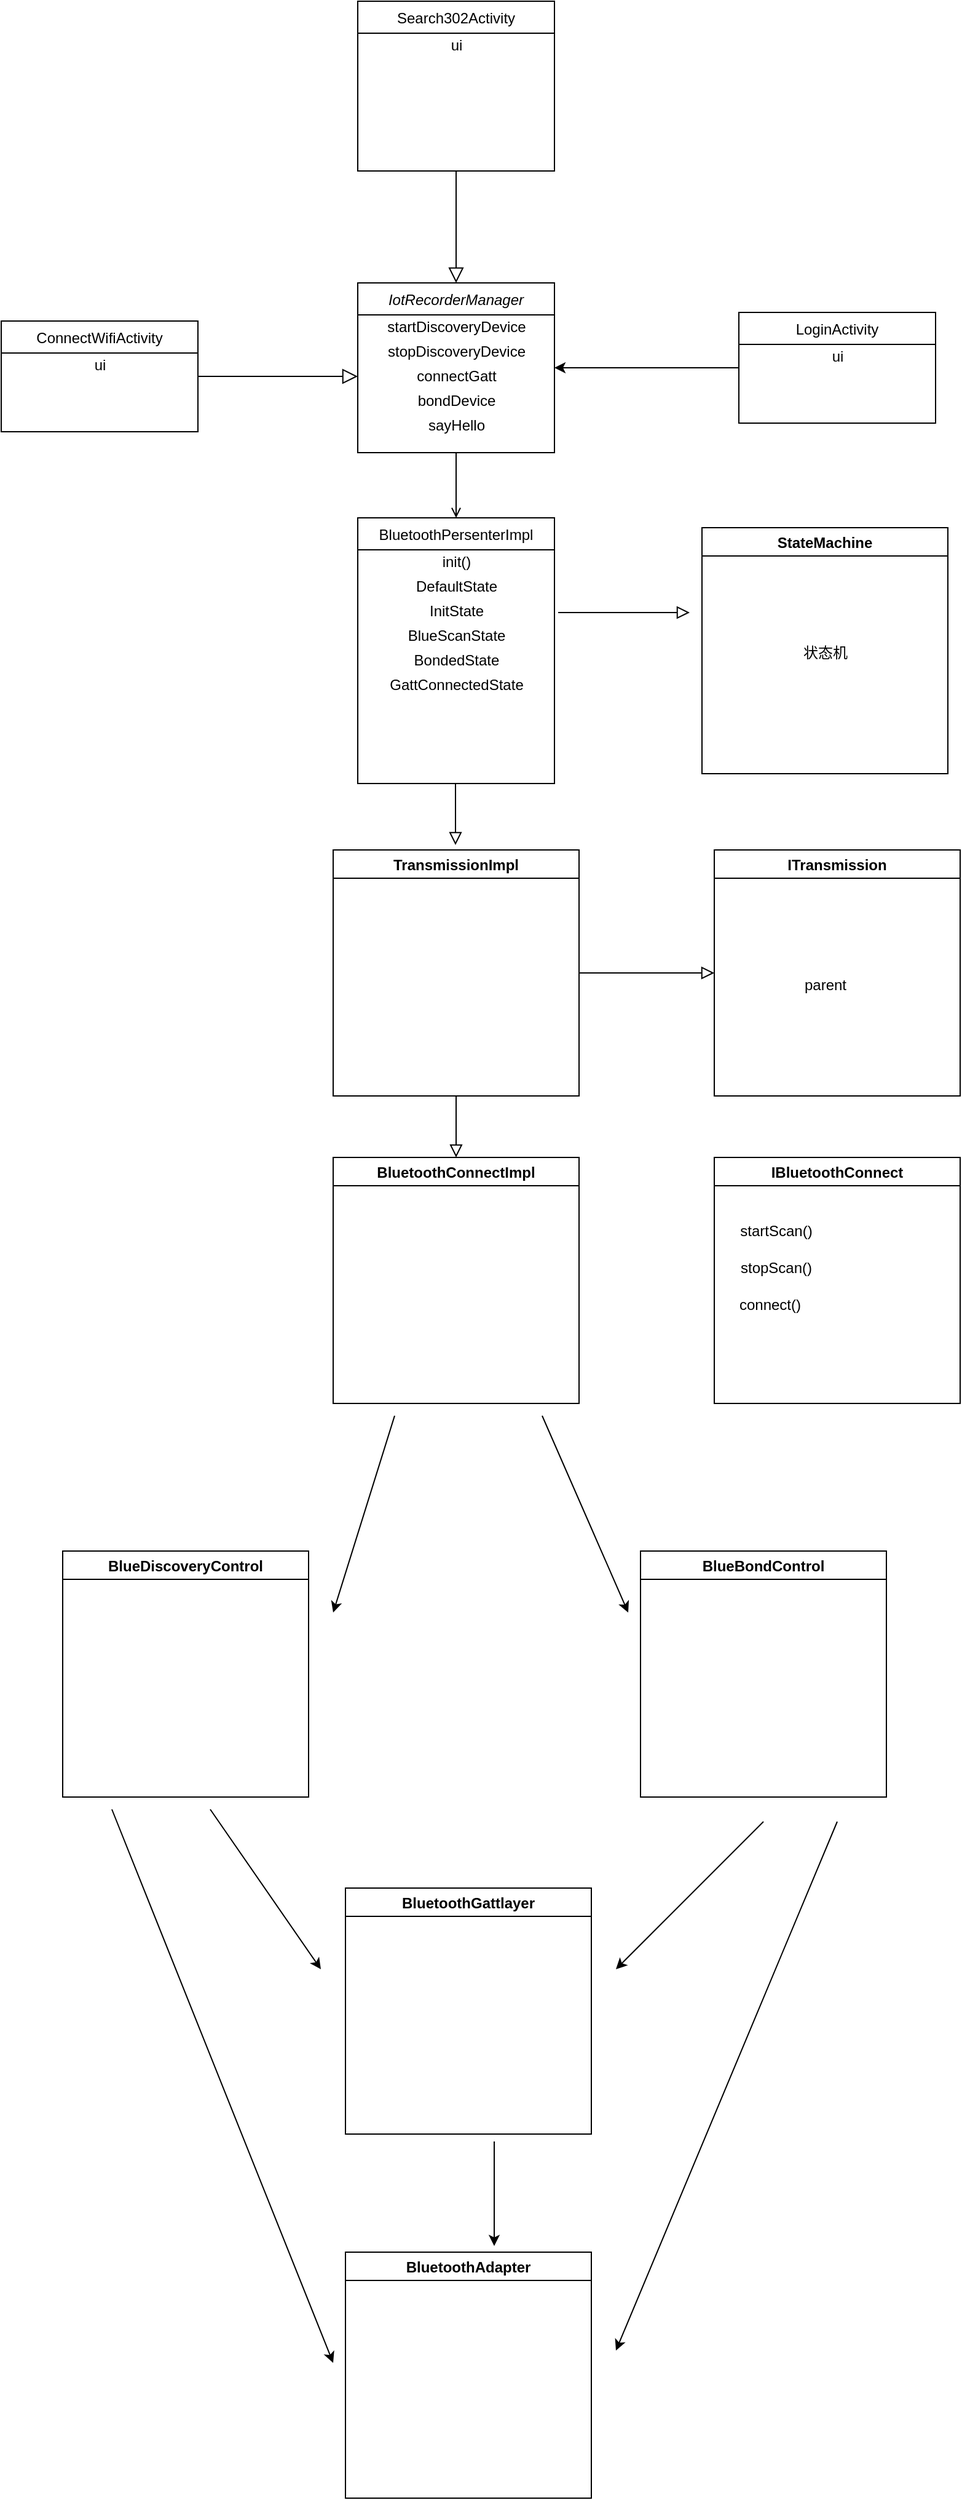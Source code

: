 <mxfile version="17.4.4" type="github">
  <diagram id="C5RBs43oDa-KdzZeNtuy" name="Page-1">
    <mxGraphModel dx="1355" dy="793" grid="1" gridSize="10" guides="1" tooltips="1" connect="1" arrows="1" fold="1" page="1" pageScale="1" pageWidth="827" pageHeight="1169" math="0" shadow="0">
      <root>
        <mxCell id="WIyWlLk6GJQsqaUBKTNV-0" />
        <mxCell id="WIyWlLk6GJQsqaUBKTNV-1" parent="WIyWlLk6GJQsqaUBKTNV-0" />
        <mxCell id="zkfFHV4jXpPFQw0GAbJ--0" value="IotRecorderManager" style="swimlane;fontStyle=2;align=center;verticalAlign=top;childLayout=stackLayout;horizontal=1;startSize=26;horizontalStack=0;resizeParent=1;resizeLast=0;collapsible=1;marginBottom=0;rounded=0;shadow=0;strokeWidth=1;" parent="WIyWlLk6GJQsqaUBKTNV-1" vertex="1">
          <mxGeometry x="300" y="249" width="160" height="138" as="geometry">
            <mxRectangle x="230" y="140" width="160" height="26" as="alternateBounds" />
          </mxGeometry>
        </mxCell>
        <mxCell id="m-oSOwoeXQowh2txLSbv-44" value="startDiscoveryDevice" style="text;html=1;align=center;verticalAlign=middle;resizable=0;points=[];autosize=1;strokeColor=none;fillColor=none;" vertex="1" parent="zkfFHV4jXpPFQw0GAbJ--0">
          <mxGeometry y="26" width="160" height="20" as="geometry" />
        </mxCell>
        <mxCell id="m-oSOwoeXQowh2txLSbv-45" value="stopDiscoveryDevice" style="text;html=1;align=center;verticalAlign=middle;resizable=0;points=[];autosize=1;strokeColor=none;fillColor=none;" vertex="1" parent="zkfFHV4jXpPFQw0GAbJ--0">
          <mxGeometry y="46" width="160" height="20" as="geometry" />
        </mxCell>
        <mxCell id="m-oSOwoeXQowh2txLSbv-46" value="connectGatt" style="text;html=1;align=center;verticalAlign=middle;resizable=0;points=[];autosize=1;strokeColor=none;fillColor=none;" vertex="1" parent="zkfFHV4jXpPFQw0GAbJ--0">
          <mxGeometry y="66" width="160" height="20" as="geometry" />
        </mxCell>
        <mxCell id="m-oSOwoeXQowh2txLSbv-48" value="bondDevice" style="text;html=1;align=center;verticalAlign=middle;resizable=0;points=[];autosize=1;strokeColor=none;fillColor=none;" vertex="1" parent="zkfFHV4jXpPFQw0GAbJ--0">
          <mxGeometry y="86" width="160" height="20" as="geometry" />
        </mxCell>
        <mxCell id="m-oSOwoeXQowh2txLSbv-47" value="sayHello" style="text;html=1;align=center;verticalAlign=middle;resizable=0;points=[];autosize=1;strokeColor=none;fillColor=none;" vertex="1" parent="zkfFHV4jXpPFQw0GAbJ--0">
          <mxGeometry y="106" width="160" height="20" as="geometry" />
        </mxCell>
        <mxCell id="zkfFHV4jXpPFQw0GAbJ--6" value="Search302Activity" style="swimlane;fontStyle=0;align=center;verticalAlign=top;childLayout=stackLayout;horizontal=1;startSize=26;horizontalStack=0;resizeParent=1;resizeLast=0;collapsible=1;marginBottom=0;rounded=0;shadow=0;strokeWidth=1;" parent="WIyWlLk6GJQsqaUBKTNV-1" vertex="1">
          <mxGeometry x="300" y="20" width="160" height="138" as="geometry">
            <mxRectangle x="130" y="380" width="160" height="26" as="alternateBounds" />
          </mxGeometry>
        </mxCell>
        <mxCell id="m-oSOwoeXQowh2txLSbv-49" value="ui" style="text;html=1;align=center;verticalAlign=middle;resizable=0;points=[];autosize=1;strokeColor=none;fillColor=none;" vertex="1" parent="zkfFHV4jXpPFQw0GAbJ--6">
          <mxGeometry y="26" width="160" height="20" as="geometry" />
        </mxCell>
        <mxCell id="zkfFHV4jXpPFQw0GAbJ--12" value="" style="endArrow=block;endSize=10;endFill=0;shadow=0;strokeWidth=1;rounded=0;edgeStyle=elbowEdgeStyle;elbow=vertical;" parent="WIyWlLk6GJQsqaUBKTNV-1" source="zkfFHV4jXpPFQw0GAbJ--6" target="zkfFHV4jXpPFQw0GAbJ--0" edge="1">
          <mxGeometry width="160" relative="1" as="geometry">
            <mxPoint x="200" y="203" as="sourcePoint" />
            <mxPoint x="200" y="203" as="targetPoint" />
          </mxGeometry>
        </mxCell>
        <mxCell id="zkfFHV4jXpPFQw0GAbJ--13" value="ConnectWifiActivity" style="swimlane;fontStyle=0;align=center;verticalAlign=top;childLayout=stackLayout;horizontal=1;startSize=26;horizontalStack=0;resizeParent=1;resizeLast=0;collapsible=1;marginBottom=0;rounded=0;shadow=0;strokeWidth=1;" parent="WIyWlLk6GJQsqaUBKTNV-1" vertex="1">
          <mxGeometry x="10" y="280" width="160" height="90" as="geometry">
            <mxRectangle x="340" y="380" width="170" height="26" as="alternateBounds" />
          </mxGeometry>
        </mxCell>
        <mxCell id="m-oSOwoeXQowh2txLSbv-50" value="ui" style="text;html=1;align=center;verticalAlign=middle;resizable=0;points=[];autosize=1;strokeColor=none;fillColor=none;" vertex="1" parent="zkfFHV4jXpPFQw0GAbJ--13">
          <mxGeometry y="26" width="160" height="20" as="geometry" />
        </mxCell>
        <mxCell id="zkfFHV4jXpPFQw0GAbJ--16" value="" style="endArrow=block;endSize=10;endFill=0;shadow=0;strokeWidth=1;rounded=0;edgeStyle=elbowEdgeStyle;elbow=vertical;" parent="WIyWlLk6GJQsqaUBKTNV-1" source="zkfFHV4jXpPFQw0GAbJ--13" target="zkfFHV4jXpPFQw0GAbJ--0" edge="1">
          <mxGeometry width="160" relative="1" as="geometry">
            <mxPoint x="210" y="373" as="sourcePoint" />
            <mxPoint x="310" y="271" as="targetPoint" />
          </mxGeometry>
        </mxCell>
        <mxCell id="zkfFHV4jXpPFQw0GAbJ--17" value="BluetoothPersenterImpl" style="swimlane;fontStyle=0;align=center;verticalAlign=top;childLayout=stackLayout;horizontal=1;startSize=26;horizontalStack=0;resizeParent=1;resizeLast=0;collapsible=1;marginBottom=0;rounded=0;shadow=0;strokeWidth=1;" parent="WIyWlLk6GJQsqaUBKTNV-1" vertex="1">
          <mxGeometry x="300" y="440" width="160" height="216" as="geometry">
            <mxRectangle x="550" y="140" width="160" height="26" as="alternateBounds" />
          </mxGeometry>
        </mxCell>
        <mxCell id="m-oSOwoeXQowh2txLSbv-54" value="init()" style="text;html=1;align=center;verticalAlign=middle;resizable=0;points=[];autosize=1;strokeColor=none;fillColor=none;" vertex="1" parent="zkfFHV4jXpPFQw0GAbJ--17">
          <mxGeometry y="26" width="160" height="20" as="geometry" />
        </mxCell>
        <mxCell id="m-oSOwoeXQowh2txLSbv-56" value="&lt;font style=&quot;font-size: 12px&quot; face=&quot;Helvetica&quot;&gt;&lt;span style=&quot;background-color: rgb(255 , 255 , 255) ; line-height: 1&quot;&gt;DefaultState&lt;/span&gt;&lt;/font&gt;" style="text;html=1;align=center;verticalAlign=middle;resizable=0;points=[];autosize=1;strokeColor=none;fillColor=none;fontSize=12;fontFamily=Helvetica;fontColor=#000000;" vertex="1" parent="zkfFHV4jXpPFQw0GAbJ--17">
          <mxGeometry y="46" width="160" height="20" as="geometry" />
        </mxCell>
        <mxCell id="m-oSOwoeXQowh2txLSbv-58" value="InitState" style="text;html=1;align=center;verticalAlign=middle;resizable=0;points=[];autosize=1;strokeColor=none;fillColor=none;fontSize=12;fontFamily=Helvetica;fontColor=#000000;" vertex="1" parent="zkfFHV4jXpPFQw0GAbJ--17">
          <mxGeometry y="66" width="160" height="20" as="geometry" />
        </mxCell>
        <mxCell id="m-oSOwoeXQowh2txLSbv-59" value="BlueScanState" style="text;html=1;align=center;verticalAlign=middle;resizable=0;points=[];autosize=1;strokeColor=none;fillColor=none;fontSize=12;fontFamily=Helvetica;fontColor=#000000;" vertex="1" parent="zkfFHV4jXpPFQw0GAbJ--17">
          <mxGeometry y="86" width="160" height="20" as="geometry" />
        </mxCell>
        <mxCell id="m-oSOwoeXQowh2txLSbv-60" value="BondedState" style="text;html=1;align=center;verticalAlign=middle;resizable=0;points=[];autosize=1;strokeColor=none;fillColor=none;fontSize=12;fontFamily=Helvetica;fontColor=#000000;" vertex="1" parent="zkfFHV4jXpPFQw0GAbJ--17">
          <mxGeometry y="106" width="160" height="20" as="geometry" />
        </mxCell>
        <mxCell id="m-oSOwoeXQowh2txLSbv-61" value="GattConnectedState" style="text;html=1;align=center;verticalAlign=middle;resizable=0;points=[];autosize=1;strokeColor=none;fillColor=none;fontSize=12;fontFamily=Helvetica;fontColor=#000000;" vertex="1" parent="zkfFHV4jXpPFQw0GAbJ--17">
          <mxGeometry y="126" width="160" height="20" as="geometry" />
        </mxCell>
        <mxCell id="zkfFHV4jXpPFQw0GAbJ--26" value="" style="endArrow=open;shadow=0;strokeWidth=1;rounded=0;endFill=1;edgeStyle=elbowEdgeStyle;elbow=vertical;" parent="WIyWlLk6GJQsqaUBKTNV-1" source="zkfFHV4jXpPFQw0GAbJ--0" target="zkfFHV4jXpPFQw0GAbJ--17" edge="1">
          <mxGeometry x="0.5" y="41" relative="1" as="geometry">
            <mxPoint x="380" y="192" as="sourcePoint" />
            <mxPoint x="540" y="192" as="targetPoint" />
            <mxPoint x="-40" y="32" as="offset" />
          </mxGeometry>
        </mxCell>
        <mxCell id="m-oSOwoeXQowh2txLSbv-4" value="LoginActivity" style="swimlane;fontStyle=0;align=center;verticalAlign=top;childLayout=stackLayout;horizontal=1;startSize=26;horizontalStack=0;resizeParent=1;resizeLast=0;collapsible=1;marginBottom=0;rounded=0;shadow=0;strokeWidth=1;" vertex="1" parent="WIyWlLk6GJQsqaUBKTNV-1">
          <mxGeometry x="610" y="273" width="160" height="90" as="geometry">
            <mxRectangle x="340" y="380" width="170" height="26" as="alternateBounds" />
          </mxGeometry>
        </mxCell>
        <mxCell id="m-oSOwoeXQowh2txLSbv-51" value="ui " style="text;html=1;align=center;verticalAlign=middle;resizable=0;points=[];autosize=1;strokeColor=none;fillColor=none;" vertex="1" parent="m-oSOwoeXQowh2txLSbv-4">
          <mxGeometry y="26" width="160" height="20" as="geometry" />
        </mxCell>
        <mxCell id="m-oSOwoeXQowh2txLSbv-10" value="" style="rounded=0;html=1;jettySize=auto;orthogonalLoop=1;fontSize=11;endArrow=block;endFill=0;endSize=8;strokeWidth=1;shadow=0;labelBackgroundColor=none;edgeStyle=orthogonalEdgeStyle;exitX=1.019;exitY=-0.038;exitDx=0;exitDy=0;exitPerimeter=0;" edge="1" parent="WIyWlLk6GJQsqaUBKTNV-1">
          <mxGeometry relative="1" as="geometry">
            <mxPoint x="463.04" y="517.012" as="sourcePoint" />
            <mxPoint x="570" y="517" as="targetPoint" />
            <Array as="points">
              <mxPoint x="540" y="517" />
            </Array>
          </mxGeometry>
        </mxCell>
        <mxCell id="m-oSOwoeXQowh2txLSbv-11" value="StateMachine" style="swimlane;" vertex="1" parent="WIyWlLk6GJQsqaUBKTNV-1">
          <mxGeometry x="580" y="448" width="200" height="200" as="geometry" />
        </mxCell>
        <mxCell id="m-oSOwoeXQowh2txLSbv-12" value="" style="rounded=0;html=1;jettySize=auto;orthogonalLoop=1;fontSize=11;endArrow=block;endFill=0;endSize=8;strokeWidth=1;shadow=0;labelBackgroundColor=none;edgeStyle=orthogonalEdgeStyle;" edge="1" parent="WIyWlLk6GJQsqaUBKTNV-1">
          <mxGeometry relative="1" as="geometry">
            <mxPoint x="379.5" y="656" as="sourcePoint" />
            <mxPoint x="379.5" y="706" as="targetPoint" />
            <Array as="points">
              <mxPoint x="379.5" y="686" />
              <mxPoint x="379.5" y="686" />
            </Array>
          </mxGeometry>
        </mxCell>
        <mxCell id="m-oSOwoeXQowh2txLSbv-13" value="TransmissionImpl" style="swimlane;" vertex="1" parent="WIyWlLk6GJQsqaUBKTNV-1">
          <mxGeometry x="280" y="710" width="200" height="200" as="geometry" />
        </mxCell>
        <mxCell id="m-oSOwoeXQowh2txLSbv-14" value="" style="rounded=0;html=1;jettySize=auto;orthogonalLoop=1;fontSize=11;endArrow=block;endFill=0;endSize=8;strokeWidth=1;shadow=0;labelBackgroundColor=none;edgeStyle=orthogonalEdgeStyle;exitX=1;exitY=0.5;exitDx=0;exitDy=0;" edge="1" parent="WIyWlLk6GJQsqaUBKTNV-1" source="m-oSOwoeXQowh2txLSbv-13">
          <mxGeometry relative="1" as="geometry">
            <mxPoint x="530" y="790" as="sourcePoint" />
            <mxPoint x="590" y="810" as="targetPoint" />
            <Array as="points">
              <mxPoint x="530" y="810" />
            </Array>
          </mxGeometry>
        </mxCell>
        <mxCell id="m-oSOwoeXQowh2txLSbv-15" value="ITransmission" style="swimlane;" vertex="1" parent="WIyWlLk6GJQsqaUBKTNV-1">
          <mxGeometry x="590" y="710" width="200" height="200" as="geometry" />
        </mxCell>
        <mxCell id="m-oSOwoeXQowh2txLSbv-16" value="" style="rounded=0;html=1;jettySize=auto;orthogonalLoop=1;fontSize=11;endArrow=block;endFill=0;endSize=8;strokeWidth=1;shadow=0;labelBackgroundColor=none;edgeStyle=orthogonalEdgeStyle;" edge="1" parent="WIyWlLk6GJQsqaUBKTNV-1">
          <mxGeometry relative="1" as="geometry">
            <mxPoint x="380" y="910" as="sourcePoint" />
            <mxPoint x="380" y="960" as="targetPoint" />
            <Array as="points">
              <mxPoint x="380" y="940" />
              <mxPoint x="380" y="940" />
            </Array>
          </mxGeometry>
        </mxCell>
        <mxCell id="m-oSOwoeXQowh2txLSbv-17" value="BluetoothConnectImpl" style="swimlane;" vertex="1" parent="WIyWlLk6GJQsqaUBKTNV-1">
          <mxGeometry x="280" y="960" width="200" height="200" as="geometry" />
        </mxCell>
        <mxCell id="m-oSOwoeXQowh2txLSbv-21" value="IBluetoothConnect" style="swimlane;startSize=23;" vertex="1" parent="WIyWlLk6GJQsqaUBKTNV-1">
          <mxGeometry x="590" y="960" width="200" height="200" as="geometry" />
        </mxCell>
        <mxCell id="m-oSOwoeXQowh2txLSbv-38" value="connect()" style="text;html=1;align=center;verticalAlign=middle;resizable=0;points=[];autosize=1;strokeColor=none;fillColor=none;" vertex="1" parent="m-oSOwoeXQowh2txLSbv-21">
          <mxGeometry x="10" y="110" width="70" height="20" as="geometry" />
        </mxCell>
        <mxCell id="m-oSOwoeXQowh2txLSbv-36" value="startScan()" style="text;html=1;align=center;verticalAlign=middle;resizable=0;points=[];autosize=1;strokeColor=none;fillColor=none;" vertex="1" parent="m-oSOwoeXQowh2txLSbv-21">
          <mxGeometry x="10" y="50" width="80" height="20" as="geometry" />
        </mxCell>
        <mxCell id="m-oSOwoeXQowh2txLSbv-23" value="BlueDiscoveryControl" style="swimlane;startSize=23;" vertex="1" parent="WIyWlLk6GJQsqaUBKTNV-1">
          <mxGeometry x="60" y="1280" width="200" height="200" as="geometry" />
        </mxCell>
        <mxCell id="m-oSOwoeXQowh2txLSbv-24" value="BlueBondControl" style="swimlane;" vertex="1" parent="WIyWlLk6GJQsqaUBKTNV-1">
          <mxGeometry x="530" y="1280" width="200" height="200" as="geometry" />
        </mxCell>
        <mxCell id="m-oSOwoeXQowh2txLSbv-25" value="BluetoothGattlayer" style="swimlane;" vertex="1" parent="WIyWlLk6GJQsqaUBKTNV-1">
          <mxGeometry x="290" y="1554" width="200" height="200" as="geometry" />
        </mxCell>
        <mxCell id="m-oSOwoeXQowh2txLSbv-26" value="BluetoothAdapter" style="swimlane;" vertex="1" parent="WIyWlLk6GJQsqaUBKTNV-1">
          <mxGeometry x="290" y="1850" width="200" height="200" as="geometry" />
        </mxCell>
        <mxCell id="m-oSOwoeXQowh2txLSbv-27" value="" style="endArrow=classic;html=1;rounded=0;" edge="1" parent="WIyWlLk6GJQsqaUBKTNV-1">
          <mxGeometry width="50" height="50" relative="1" as="geometry">
            <mxPoint x="450" y="1170" as="sourcePoint" />
            <mxPoint x="520" y="1330" as="targetPoint" />
          </mxGeometry>
        </mxCell>
        <mxCell id="m-oSOwoeXQowh2txLSbv-28" value="" style="endArrow=classic;html=1;rounded=0;" edge="1" parent="WIyWlLk6GJQsqaUBKTNV-1">
          <mxGeometry width="50" height="50" relative="1" as="geometry">
            <mxPoint x="330" y="1170" as="sourcePoint" />
            <mxPoint x="280" y="1330" as="targetPoint" />
          </mxGeometry>
        </mxCell>
        <mxCell id="m-oSOwoeXQowh2txLSbv-29" value="" style="endArrow=classic;html=1;rounded=0;" edge="1" parent="WIyWlLk6GJQsqaUBKTNV-1">
          <mxGeometry width="50" height="50" relative="1" as="geometry">
            <mxPoint x="180" y="1490" as="sourcePoint" />
            <mxPoint x="270" y="1620" as="targetPoint" />
          </mxGeometry>
        </mxCell>
        <mxCell id="m-oSOwoeXQowh2txLSbv-30" value="" style="endArrow=classic;html=1;rounded=0;" edge="1" parent="WIyWlLk6GJQsqaUBKTNV-1">
          <mxGeometry width="50" height="50" relative="1" as="geometry">
            <mxPoint x="630" y="1500" as="sourcePoint" />
            <mxPoint x="510" y="1620" as="targetPoint" />
          </mxGeometry>
        </mxCell>
        <mxCell id="m-oSOwoeXQowh2txLSbv-31" value="" style="endArrow=classic;html=1;rounded=0;" edge="1" parent="WIyWlLk6GJQsqaUBKTNV-1">
          <mxGeometry width="50" height="50" relative="1" as="geometry">
            <mxPoint x="100" y="1490" as="sourcePoint" />
            <mxPoint x="280" y="1940" as="targetPoint" />
          </mxGeometry>
        </mxCell>
        <mxCell id="m-oSOwoeXQowh2txLSbv-32" value="" style="endArrow=classic;html=1;rounded=0;" edge="1" parent="WIyWlLk6GJQsqaUBKTNV-1">
          <mxGeometry width="50" height="50" relative="1" as="geometry">
            <mxPoint x="690" y="1500" as="sourcePoint" />
            <mxPoint x="510" y="1930" as="targetPoint" />
          </mxGeometry>
        </mxCell>
        <mxCell id="m-oSOwoeXQowh2txLSbv-33" value="" style="endArrow=classic;html=1;rounded=0;entryX=0.605;entryY=-0.025;entryDx=0;entryDy=0;entryPerimeter=0;" edge="1" parent="WIyWlLk6GJQsqaUBKTNV-1" target="m-oSOwoeXQowh2txLSbv-26">
          <mxGeometry width="50" height="50" relative="1" as="geometry">
            <mxPoint x="411" y="1760" as="sourcePoint" />
            <mxPoint x="420" y="1770" as="targetPoint" />
            <Array as="points" />
          </mxGeometry>
        </mxCell>
        <mxCell id="m-oSOwoeXQowh2txLSbv-34" value="" style="endArrow=classic;html=1;rounded=0;exitX=0;exitY=0.5;exitDx=0;exitDy=0;entryX=1;entryY=0.5;entryDx=0;entryDy=0;" edge="1" parent="WIyWlLk6GJQsqaUBKTNV-1" source="m-oSOwoeXQowh2txLSbv-4" target="zkfFHV4jXpPFQw0GAbJ--0">
          <mxGeometry width="50" height="50" relative="1" as="geometry">
            <mxPoint x="500" y="320" as="sourcePoint" />
            <mxPoint x="460" y="305" as="targetPoint" />
          </mxGeometry>
        </mxCell>
        <mxCell id="m-oSOwoeXQowh2txLSbv-37" value="stopScan()" style="text;html=1;align=center;verticalAlign=middle;resizable=0;points=[];autosize=1;strokeColor=none;fillColor=none;" vertex="1" parent="WIyWlLk6GJQsqaUBKTNV-1">
          <mxGeometry x="600" y="1040" width="80" height="20" as="geometry" />
        </mxCell>
        <mxCell id="m-oSOwoeXQowh2txLSbv-53" value="parent" style="text;html=1;align=center;verticalAlign=middle;resizable=0;points=[];autosize=1;strokeColor=none;fillColor=none;" vertex="1" parent="WIyWlLk6GJQsqaUBKTNV-1">
          <mxGeometry x="655" y="810" width="50" height="20" as="geometry" />
        </mxCell>
        <mxCell id="m-oSOwoeXQowh2txLSbv-57" value="状态机" style="text;html=1;align=center;verticalAlign=middle;resizable=0;points=[];autosize=1;strokeColor=none;fillColor=none;fontSize=12;fontFamily=Helvetica;fontColor=#000000;" vertex="1" parent="WIyWlLk6GJQsqaUBKTNV-1">
          <mxGeometry x="655" y="540" width="50" height="20" as="geometry" />
        </mxCell>
      </root>
    </mxGraphModel>
  </diagram>
</mxfile>
